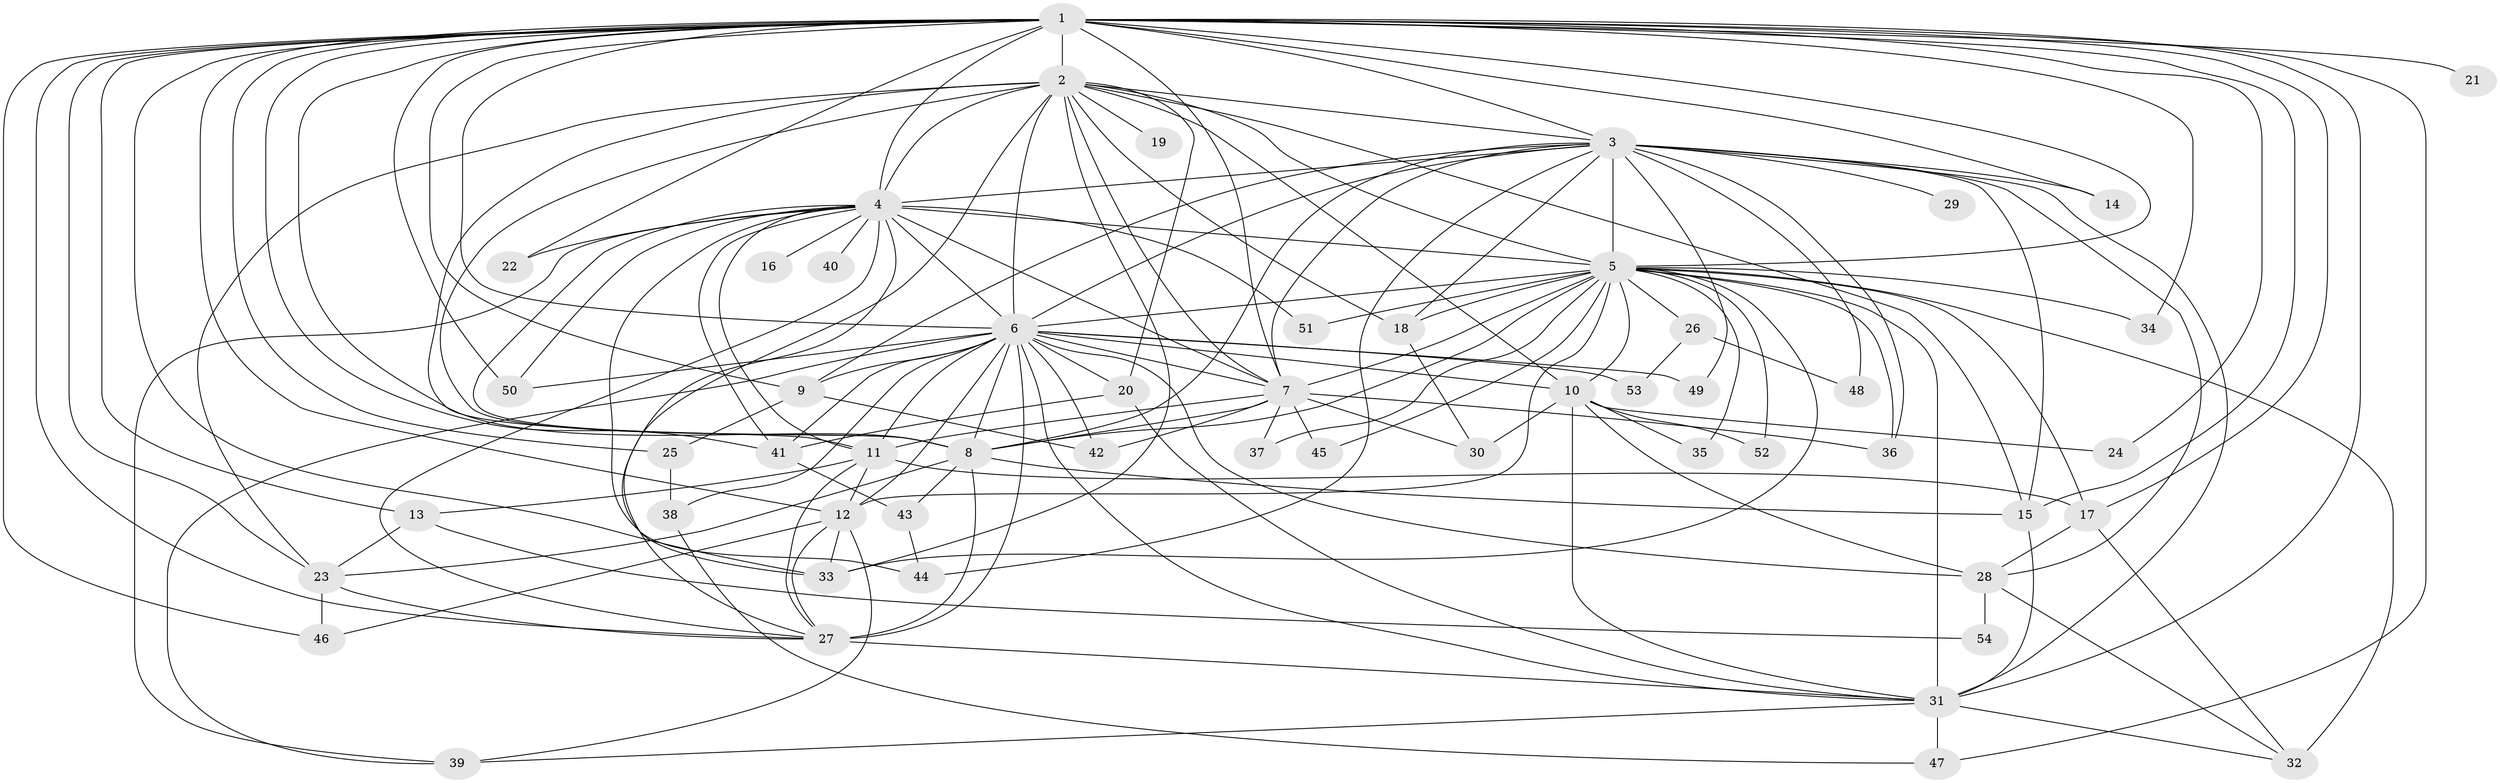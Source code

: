 // original degree distribution, {22: 0.014814814814814815, 20: 0.014814814814814815, 26: 0.022222222222222223, 27: 0.007407407407407408, 14: 0.007407407407407408, 33: 0.007407407407407408, 5: 0.044444444444444446, 3: 0.25925925925925924, 4: 0.05185185185185185, 6: 0.02962962962962963, 11: 0.007407407407407408, 9: 0.007407407407407408, 2: 0.5185185185185185, 7: 0.007407407407407408}
// Generated by graph-tools (version 1.1) at 2025/49/03/04/25 22:49:23]
// undirected, 54 vertices, 156 edges
graph export_dot {
  node [color=gray90,style=filled];
  1;
  2;
  3;
  4;
  5;
  6;
  7;
  8;
  9;
  10;
  11;
  12;
  13;
  14;
  15;
  16;
  17;
  18;
  19;
  20;
  21;
  22;
  23;
  24;
  25;
  26;
  27;
  28;
  29;
  30;
  31;
  32;
  33;
  34;
  35;
  36;
  37;
  38;
  39;
  40;
  41;
  42;
  43;
  44;
  45;
  46;
  47;
  48;
  49;
  50;
  51;
  52;
  53;
  54;
  1 -- 2 [weight=3.0];
  1 -- 3 [weight=2.0];
  1 -- 4 [weight=3.0];
  1 -- 5 [weight=4.0];
  1 -- 6 [weight=2.0];
  1 -- 7 [weight=2.0];
  1 -- 8 [weight=2.0];
  1 -- 9 [weight=1.0];
  1 -- 12 [weight=1.0];
  1 -- 13 [weight=1.0];
  1 -- 14 [weight=1.0];
  1 -- 15 [weight=1.0];
  1 -- 17 [weight=1.0];
  1 -- 21 [weight=1.0];
  1 -- 22 [weight=1.0];
  1 -- 23 [weight=1.0];
  1 -- 24 [weight=1.0];
  1 -- 25 [weight=1.0];
  1 -- 27 [weight=1.0];
  1 -- 31 [weight=1.0];
  1 -- 33 [weight=1.0];
  1 -- 34 [weight=1.0];
  1 -- 41 [weight=1.0];
  1 -- 46 [weight=1.0];
  1 -- 47 [weight=1.0];
  1 -- 50 [weight=1.0];
  2 -- 3 [weight=1.0];
  2 -- 4 [weight=1.0];
  2 -- 5 [weight=2.0];
  2 -- 6 [weight=1.0];
  2 -- 7 [weight=1.0];
  2 -- 8 [weight=1.0];
  2 -- 10 [weight=1.0];
  2 -- 11 [weight=1.0];
  2 -- 15 [weight=1.0];
  2 -- 18 [weight=1.0];
  2 -- 19 [weight=1.0];
  2 -- 20 [weight=1.0];
  2 -- 23 [weight=1.0];
  2 -- 27 [weight=1.0];
  2 -- 33 [weight=1.0];
  3 -- 4 [weight=1.0];
  3 -- 5 [weight=3.0];
  3 -- 6 [weight=1.0];
  3 -- 7 [weight=1.0];
  3 -- 8 [weight=1.0];
  3 -- 9 [weight=1.0];
  3 -- 14 [weight=1.0];
  3 -- 15 [weight=1.0];
  3 -- 18 [weight=1.0];
  3 -- 28 [weight=1.0];
  3 -- 29 [weight=1.0];
  3 -- 31 [weight=1.0];
  3 -- 36 [weight=1.0];
  3 -- 44 [weight=1.0];
  3 -- 48 [weight=1.0];
  3 -- 49 [weight=1.0];
  4 -- 5 [weight=2.0];
  4 -- 6 [weight=1.0];
  4 -- 7 [weight=2.0];
  4 -- 8 [weight=2.0];
  4 -- 11 [weight=2.0];
  4 -- 16 [weight=1.0];
  4 -- 22 [weight=1.0];
  4 -- 27 [weight=1.0];
  4 -- 33 [weight=1.0];
  4 -- 39 [weight=1.0];
  4 -- 40 [weight=1.0];
  4 -- 41 [weight=1.0];
  4 -- 44 [weight=1.0];
  4 -- 50 [weight=1.0];
  4 -- 51 [weight=1.0];
  5 -- 6 [weight=5.0];
  5 -- 7 [weight=2.0];
  5 -- 8 [weight=3.0];
  5 -- 10 [weight=2.0];
  5 -- 12 [weight=1.0];
  5 -- 17 [weight=1.0];
  5 -- 18 [weight=1.0];
  5 -- 26 [weight=1.0];
  5 -- 31 [weight=9.0];
  5 -- 32 [weight=1.0];
  5 -- 33 [weight=1.0];
  5 -- 34 [weight=1.0];
  5 -- 35 [weight=1.0];
  5 -- 36 [weight=1.0];
  5 -- 37 [weight=3.0];
  5 -- 45 [weight=2.0];
  5 -- 51 [weight=1.0];
  5 -- 52 [weight=1.0];
  6 -- 7 [weight=15.0];
  6 -- 8 [weight=4.0];
  6 -- 9 [weight=1.0];
  6 -- 10 [weight=1.0];
  6 -- 11 [weight=2.0];
  6 -- 12 [weight=2.0];
  6 -- 20 [weight=3.0];
  6 -- 27 [weight=2.0];
  6 -- 28 [weight=1.0];
  6 -- 31 [weight=2.0];
  6 -- 38 [weight=1.0];
  6 -- 39 [weight=1.0];
  6 -- 41 [weight=2.0];
  6 -- 42 [weight=2.0];
  6 -- 49 [weight=1.0];
  6 -- 50 [weight=1.0];
  6 -- 53 [weight=1.0];
  7 -- 8 [weight=2.0];
  7 -- 11 [weight=1.0];
  7 -- 30 [weight=1.0];
  7 -- 36 [weight=1.0];
  7 -- 37 [weight=1.0];
  7 -- 42 [weight=1.0];
  7 -- 45 [weight=1.0];
  8 -- 15 [weight=1.0];
  8 -- 23 [weight=1.0];
  8 -- 27 [weight=10.0];
  8 -- 43 [weight=1.0];
  9 -- 25 [weight=1.0];
  9 -- 42 [weight=1.0];
  10 -- 24 [weight=2.0];
  10 -- 28 [weight=1.0];
  10 -- 30 [weight=1.0];
  10 -- 31 [weight=3.0];
  10 -- 35 [weight=1.0];
  10 -- 52 [weight=1.0];
  11 -- 12 [weight=1.0];
  11 -- 13 [weight=1.0];
  11 -- 17 [weight=1.0];
  11 -- 27 [weight=2.0];
  12 -- 27 [weight=1.0];
  12 -- 33 [weight=1.0];
  12 -- 39 [weight=1.0];
  12 -- 46 [weight=1.0];
  13 -- 23 [weight=2.0];
  13 -- 54 [weight=1.0];
  15 -- 31 [weight=1.0];
  17 -- 28 [weight=1.0];
  17 -- 32 [weight=1.0];
  18 -- 30 [weight=1.0];
  20 -- 31 [weight=2.0];
  20 -- 41 [weight=1.0];
  23 -- 27 [weight=1.0];
  23 -- 46 [weight=1.0];
  25 -- 38 [weight=1.0];
  26 -- 48 [weight=1.0];
  26 -- 53 [weight=1.0];
  27 -- 31 [weight=1.0];
  28 -- 32 [weight=2.0];
  28 -- 54 [weight=1.0];
  31 -- 32 [weight=1.0];
  31 -- 39 [weight=1.0];
  31 -- 47 [weight=1.0];
  38 -- 47 [weight=1.0];
  41 -- 43 [weight=3.0];
  43 -- 44 [weight=1.0];
}
